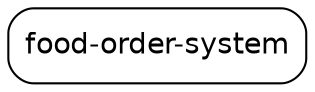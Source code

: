 digraph "food-order-system" {
  node [shape="box",style="rounded",fontname="Helvetica",fontsize="14"]
  edge [fontsize="10",fontname="Helvetica"]

  // Node Definitions:
  "com.food.order.system:food-order-system:pom"[label=<food-order-system>]

  // Edge Definitions:
}